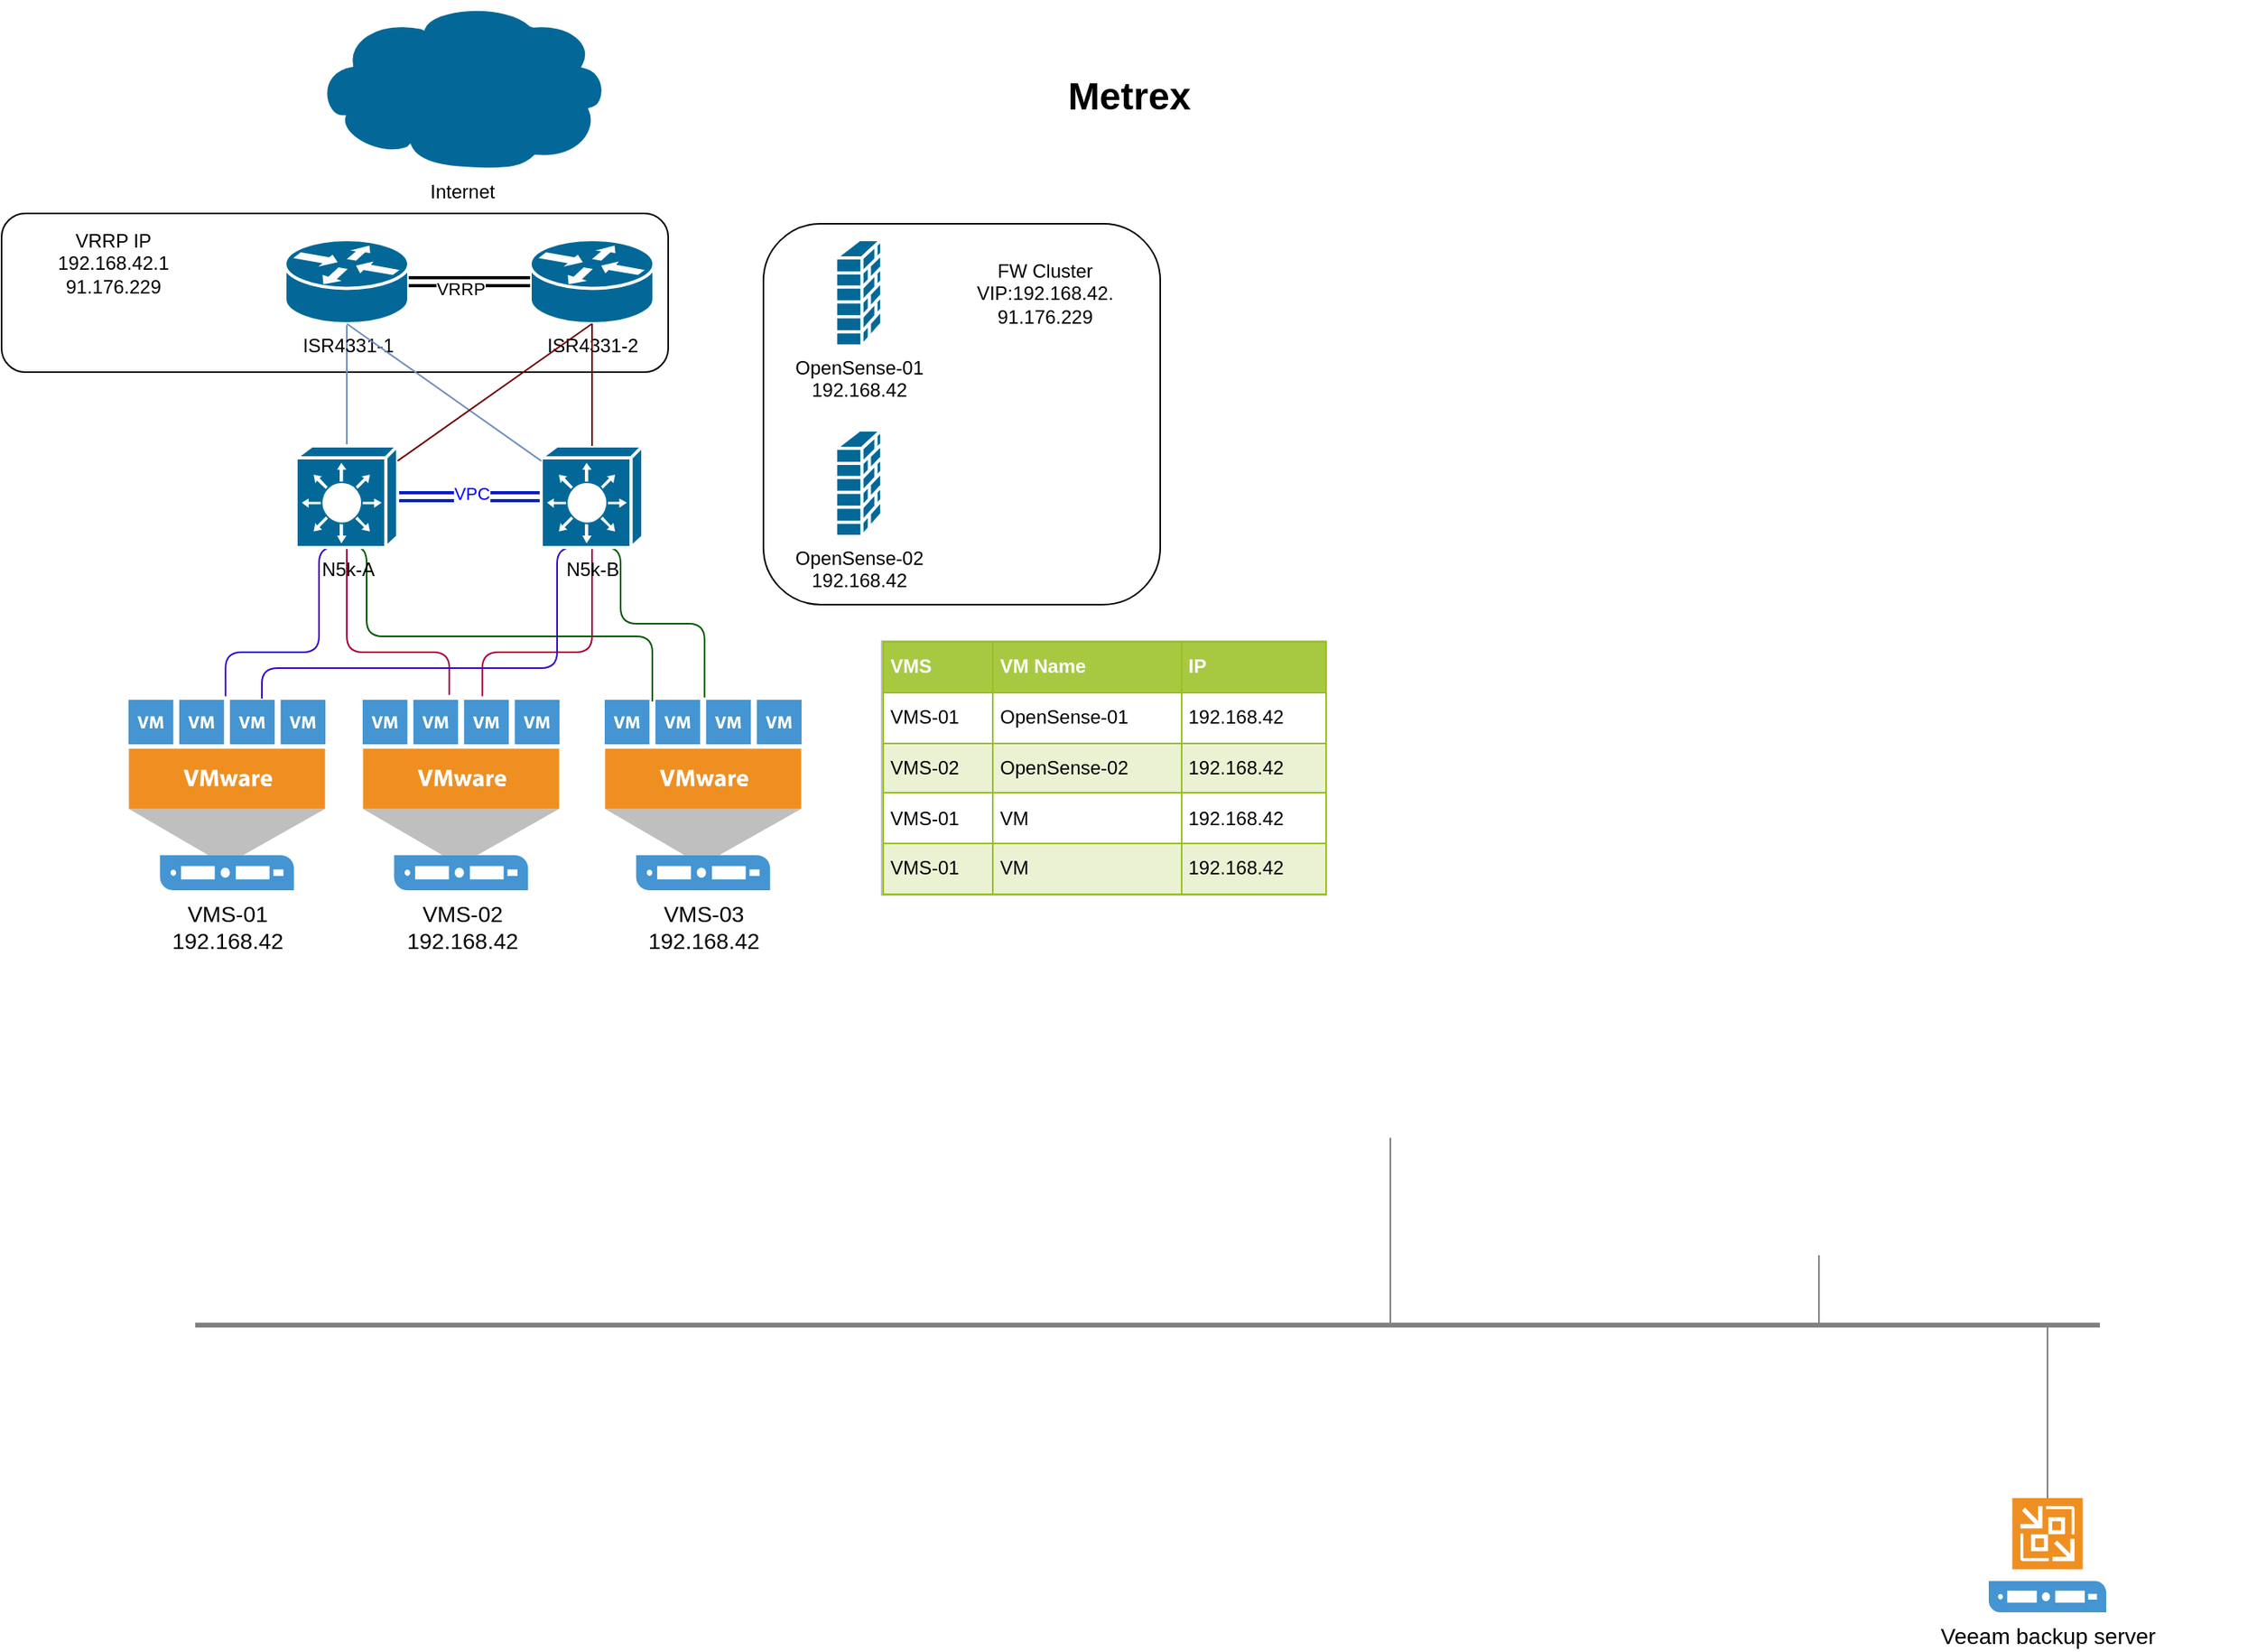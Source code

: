 <mxfile version="16.4.5" type="github">
  <diagram name="Page-1" id="197159a0-c6a4-9194-75a8-e4174976684c">
    <mxGraphModel dx="1113" dy="648" grid="1" gridSize="10" guides="1" tooltips="1" connect="1" arrows="1" fold="1" page="1" pageScale="1.5" pageWidth="1169" pageHeight="826" background="none" math="0" shadow="0">
      <root>
        <mxCell id="0" style=";html=1;" />
        <mxCell id="1" style=";html=1;" parent="0" />
        <mxCell id="-EyrNSprZyw8wpIVBh2r-33" value="" style="rounded=1;whiteSpace=wrap;html=1;align=left;" vertex="1" parent="1">
          <mxGeometry x="160" y="153.5" width="420" height="100" as="geometry" />
        </mxCell>
        <mxCell id="-EyrNSprZyw8wpIVBh2r-31" value="" style="rounded=1;whiteSpace=wrap;html=1;" vertex="1" parent="1">
          <mxGeometry x="640" y="160" width="250" height="240" as="geometry" />
        </mxCell>
        <mxCell id="1257a543d1cacc4b-5" value="VMS-02&lt;br&gt;192.168.42" style="shadow=0;dashed=0;html=1;strokeColor=none;fillColor=#4495D1;labelPosition=center;verticalLabelPosition=bottom;verticalAlign=top;shape=mxgraph.veeam.2d.vmware_host;fontSize=14;" parent="1" vertex="1">
          <mxGeometry x="387.5" y="460" width="124" height="120" as="geometry" />
        </mxCell>
        <mxCell id="1257a543d1cacc4b-34" style="edgeStyle=orthogonalEdgeStyle;rounded=0;html=1;startSize=10;endSize=10;jettySize=auto;orthogonalLoop=1;fontSize=14;endArrow=none;endFill=0;strokeColor=#808080;" parent="1" source="1257a543d1cacc4b-29" edge="1">
          <mxGeometry relative="1" as="geometry">
            <Array as="points">
              <mxPoint x="1449" y="853" />
              <mxPoint x="1305" y="853" />
            </Array>
            <mxPoint x="1305" y="810" as="targetPoint" />
          </mxGeometry>
        </mxCell>
        <mxCell id="1257a543d1cacc4b-35" style="edgeStyle=orthogonalEdgeStyle;rounded=0;html=1;startSize=10;endSize=10;jettySize=auto;orthogonalLoop=1;fontSize=14;endArrow=none;endFill=0;strokeColor=#808080;" parent="1" source="1257a543d1cacc4b-29" edge="1">
          <mxGeometry relative="1" as="geometry">
            <Array as="points">
              <mxPoint x="1449" y="853" />
              <mxPoint x="1035" y="853" />
            </Array>
            <mxPoint x="1035" y="736.0" as="targetPoint" />
          </mxGeometry>
        </mxCell>
        <mxCell id="1257a543d1cacc4b-29" value="Veeam backup server" style="shadow=0;dashed=0;html=1;strokeColor=none;fillColor=#4495D1;labelPosition=center;verticalLabelPosition=bottom;verticalAlign=top;shape=mxgraph.veeam.2d.veeam_backup_and_replication_server;fontSize=14;" parent="1" vertex="1">
          <mxGeometry x="1412.0" y="963" width="74" height="72" as="geometry" />
        </mxCell>
        <mxCell id="1257a543d1cacc4b-50" value="" style="line;strokeWidth=3;html=1;fillColor=none;gradientColor=none;fontSize=14;strokeColor=#808080;" parent="1" vertex="1">
          <mxGeometry x="282" y="849" width="1200" height="10" as="geometry" />
        </mxCell>
        <mxCell id="1257a543d1cacc4b-51" style="edgeStyle=orthogonalEdgeStyle;rounded=0;html=1;startSize=10;endSize=10;jettySize=auto;orthogonalLoop=1;fontSize=14;endArrow=none;endFill=0;strokeColor=#808080;" parent="1" source="1257a543d1cacc4b-29" target="1257a543d1cacc4b-50" edge="1">
          <mxGeometry relative="1" as="geometry">
            <mxPoint x="516.353" y="963" as="targetPoint" />
            <mxPoint x="1449.294" y="963" as="sourcePoint" />
            <Array as="points">
              <mxPoint x="1449" y="853" />
            </Array>
          </mxGeometry>
        </mxCell>
        <mxCell id="1257a543d1cacc4b-52" value="Metrex" style="text;strokeColor=none;fillColor=none;html=1;fontSize=24;fontStyle=1;verticalAlign=middle;align=center;" parent="1" vertex="1">
          <mxGeometry x="160" y="60" width="1420" height="40" as="geometry" />
        </mxCell>
        <mxCell id="-EyrNSprZyw8wpIVBh2r-13" style="edgeStyle=none;rounded=1;orthogonalLoop=1;jettySize=auto;html=1;exitX=0.5;exitY=1;exitDx=0;exitDy=0;exitPerimeter=0;endArrow=none;endFill=0;fillColor=#dae8fc;strokeColor=#6c8ebf;" edge="1" parent="1" source="-EyrNSprZyw8wpIVBh2r-1" target="-EyrNSprZyw8wpIVBh2r-7">
          <mxGeometry relative="1" as="geometry" />
        </mxCell>
        <mxCell id="-EyrNSprZyw8wpIVBh2r-1" value="ISR4331-1" style="shape=mxgraph.cisco.routers.router;sketch=0;html=1;pointerEvents=1;dashed=0;fillColor=#036897;strokeColor=#ffffff;strokeWidth=2;verticalLabelPosition=bottom;verticalAlign=top;align=center;outlineConnect=0;" vertex="1" parent="1">
          <mxGeometry x="338.5" y="170" width="78" height="53" as="geometry" />
        </mxCell>
        <mxCell id="-EyrNSprZyw8wpIVBh2r-4" value="ISR4331-2" style="shape=mxgraph.cisco.routers.router;sketch=0;html=1;pointerEvents=1;dashed=0;fillColor=#036897;strokeColor=#ffffff;strokeWidth=2;verticalLabelPosition=bottom;verticalAlign=top;align=center;outlineConnect=0;" vertex="1" parent="1">
          <mxGeometry x="493" y="170" width="78" height="53" as="geometry" />
        </mxCell>
        <mxCell id="-EyrNSprZyw8wpIVBh2r-12" style="edgeStyle=none;rounded=0;orthogonalLoop=1;jettySize=auto;html=1;exitX=1;exitY=0.5;exitDx=0;exitDy=0;exitPerimeter=0;shape=link;strokeWidth=2;fillColor=#0050ef;strokeColor=#001DBC;fontColor=#0000FF;" edge="1" parent="1" source="-EyrNSprZyw8wpIVBh2r-7" target="-EyrNSprZyw8wpIVBh2r-8">
          <mxGeometry relative="1" as="geometry" />
        </mxCell>
        <mxCell id="-EyrNSprZyw8wpIVBh2r-16" value="&lt;font color=&quot;#0000ff&quot;&gt;VPC&lt;/font&gt;" style="edgeLabel;html=1;align=center;verticalAlign=middle;resizable=0;points=[];" vertex="1" connectable="0" parent="-EyrNSprZyw8wpIVBh2r-12">
          <mxGeometry x="0.005" y="2" relative="1" as="geometry">
            <mxPoint x="1" as="offset" />
          </mxGeometry>
        </mxCell>
        <mxCell id="-EyrNSprZyw8wpIVBh2r-22" style="edgeStyle=orthogonalEdgeStyle;rounded=1;orthogonalLoop=1;jettySize=auto;html=1;exitX=0.5;exitY=1;exitDx=0;exitDy=0;exitPerimeter=0;entryX=0.493;entryY=-0.019;entryDx=0;entryDy=0;entryPerimeter=0;endArrow=none;endFill=0;fillColor=#6a00ff;strokeColor=#3700CC;" edge="1" parent="1" source="-EyrNSprZyw8wpIVBh2r-7" target="-EyrNSprZyw8wpIVBh2r-9">
          <mxGeometry relative="1" as="geometry">
            <Array as="points">
              <mxPoint x="360" y="364" />
              <mxPoint x="360" y="430" />
              <mxPoint x="301" y="430" />
            </Array>
          </mxGeometry>
        </mxCell>
        <mxCell id="-EyrNSprZyw8wpIVBh2r-24" style="edgeStyle=orthogonalEdgeStyle;rounded=1;orthogonalLoop=1;jettySize=auto;html=1;exitX=0.5;exitY=1;exitDx=0;exitDy=0;exitPerimeter=0;entryX=0.44;entryY=-0.026;entryDx=0;entryDy=0;entryPerimeter=0;endArrow=none;endFill=0;fillColor=#d80073;strokeColor=#A50040;" edge="1" parent="1" source="-EyrNSprZyw8wpIVBh2r-7" target="1257a543d1cacc4b-5">
          <mxGeometry relative="1" as="geometry">
            <Array as="points">
              <mxPoint x="378" y="430" />
              <mxPoint x="442" y="430" />
            </Array>
          </mxGeometry>
        </mxCell>
        <mxCell id="-EyrNSprZyw8wpIVBh2r-26" style="edgeStyle=orthogonalEdgeStyle;rounded=1;orthogonalLoop=1;jettySize=auto;html=1;exitX=0.5;exitY=1;exitDx=0;exitDy=0;exitPerimeter=0;entryX=0.245;entryY=0.008;entryDx=0;entryDy=0;entryPerimeter=0;endArrow=none;endFill=0;fillColor=#008a00;strokeColor=#005700;" edge="1" parent="1" source="-EyrNSprZyw8wpIVBh2r-7" target="-EyrNSprZyw8wpIVBh2r-10">
          <mxGeometry relative="1" as="geometry">
            <Array as="points">
              <mxPoint x="390" y="364" />
              <mxPoint x="390" y="420" />
              <mxPoint x="570" y="420" />
              <mxPoint x="570" y="461" />
            </Array>
          </mxGeometry>
        </mxCell>
        <mxCell id="-EyrNSprZyw8wpIVBh2r-7" value="N5k-A" style="shape=mxgraph.cisco.switches.layer_3_switch;sketch=0;html=1;pointerEvents=1;dashed=0;fillColor=#036897;strokeColor=#ffffff;strokeWidth=2;verticalLabelPosition=bottom;verticalAlign=top;align=center;outlineConnect=0;" vertex="1" parent="1">
          <mxGeometry x="345.5" y="300" width="64" height="64" as="geometry" />
        </mxCell>
        <mxCell id="-EyrNSprZyw8wpIVBh2r-23" style="edgeStyle=orthogonalEdgeStyle;rounded=1;orthogonalLoop=1;jettySize=auto;html=1;exitX=0.5;exitY=1;exitDx=0;exitDy=0;exitPerimeter=0;entryX=0.507;entryY=-0.012;entryDx=0;entryDy=0;entryPerimeter=0;endArrow=none;endFill=0;fillColor=#008a00;strokeColor=#005700;" edge="1" parent="1" source="-EyrNSprZyw8wpIVBh2r-8" target="-EyrNSprZyw8wpIVBh2r-10">
          <mxGeometry relative="1" as="geometry">
            <Array as="points">
              <mxPoint x="550" y="364" />
              <mxPoint x="550" y="412" />
              <mxPoint x="603" y="412" />
            </Array>
          </mxGeometry>
        </mxCell>
        <mxCell id="-EyrNSprZyw8wpIVBh2r-25" style="edgeStyle=orthogonalEdgeStyle;rounded=1;orthogonalLoop=1;jettySize=auto;html=1;exitX=0.5;exitY=1;exitDx=0;exitDy=0;exitPerimeter=0;entryX=0.608;entryY=-0.019;entryDx=0;entryDy=0;entryPerimeter=0;endArrow=none;endFill=0;fillColor=#d80073;strokeColor=#A50040;" edge="1" parent="1" source="-EyrNSprZyw8wpIVBh2r-8" target="1257a543d1cacc4b-5">
          <mxGeometry relative="1" as="geometry">
            <Array as="points">
              <mxPoint x="532" y="430" />
              <mxPoint x="463" y="430" />
            </Array>
          </mxGeometry>
        </mxCell>
        <mxCell id="-EyrNSprZyw8wpIVBh2r-27" style="edgeStyle=orthogonalEdgeStyle;rounded=1;orthogonalLoop=1;jettySize=auto;html=1;exitX=0.5;exitY=1;exitDx=0;exitDy=0;exitPerimeter=0;entryX=0.675;entryY=-0.006;entryDx=0;entryDy=0;entryPerimeter=0;endArrow=none;endFill=0;fillColor=#6a00ff;strokeColor=#3700CC;" edge="1" parent="1" source="-EyrNSprZyw8wpIVBh2r-8" target="-EyrNSprZyw8wpIVBh2r-9">
          <mxGeometry relative="1" as="geometry">
            <Array as="points">
              <mxPoint x="510" y="364" />
              <mxPoint x="510" y="440" />
              <mxPoint x="324" y="440" />
              <mxPoint x="324" y="459" />
            </Array>
          </mxGeometry>
        </mxCell>
        <mxCell id="-EyrNSprZyw8wpIVBh2r-8" value="N5k-B" style="shape=mxgraph.cisco.switches.layer_3_switch;sketch=0;html=1;pointerEvents=1;dashed=0;fillColor=#036897;strokeColor=#ffffff;strokeWidth=2;verticalLabelPosition=bottom;verticalAlign=top;align=center;outlineConnect=0;" vertex="1" parent="1">
          <mxGeometry x="500" y="300" width="64" height="64" as="geometry" />
        </mxCell>
        <mxCell id="-EyrNSprZyw8wpIVBh2r-9" value="VMS-01&lt;br&gt;192.168.42" style="shadow=0;dashed=0;html=1;strokeColor=none;fillColor=#4495D1;labelPosition=center;verticalLabelPosition=bottom;verticalAlign=top;shape=mxgraph.veeam.2d.vmware_host;fontSize=14;" vertex="1" parent="1">
          <mxGeometry x="240" y="460" width="124" height="120" as="geometry" />
        </mxCell>
        <mxCell id="-EyrNSprZyw8wpIVBh2r-10" value="VMS-03&lt;br&gt;192.168.42" style="shadow=0;dashed=0;html=1;strokeColor=none;fillColor=#4495D1;labelPosition=center;verticalLabelPosition=bottom;verticalAlign=top;shape=mxgraph.veeam.2d.vmware_host;fontSize=14;" vertex="1" parent="1">
          <mxGeometry x="540" y="460" width="124" height="120" as="geometry" />
        </mxCell>
        <mxCell id="-EyrNSprZyw8wpIVBh2r-14" style="edgeStyle=none;rounded=0;orthogonalLoop=1;jettySize=auto;html=1;shape=link;exitX=1;exitY=0.5;exitDx=0;exitDy=0;exitPerimeter=0;entryX=0;entryY=0.5;entryDx=0;entryDy=0;entryPerimeter=0;strokeWidth=2;" edge="1" parent="1" source="-EyrNSprZyw8wpIVBh2r-1" target="-EyrNSprZyw8wpIVBh2r-4">
          <mxGeometry relative="1" as="geometry">
            <mxPoint x="440" y="176" as="sourcePoint" />
            <mxPoint x="480" y="176" as="targetPoint" />
          </mxGeometry>
        </mxCell>
        <mxCell id="-EyrNSprZyw8wpIVBh2r-15" value="VRRP" style="edgeLabel;html=1;align=center;verticalAlign=middle;resizable=0;points=[];" vertex="1" connectable="0" parent="-EyrNSprZyw8wpIVBh2r-14">
          <mxGeometry x="-0.15" y="-4" relative="1" as="geometry">
            <mxPoint as="offset" />
          </mxGeometry>
        </mxCell>
        <mxCell id="-EyrNSprZyw8wpIVBh2r-17" style="edgeStyle=none;rounded=1;orthogonalLoop=1;jettySize=auto;html=1;exitX=0.5;exitY=1;exitDx=0;exitDy=0;exitPerimeter=0;endArrow=none;endFill=0;fillColor=#dae8fc;strokeColor=#6c8ebf;" edge="1" parent="1" source="-EyrNSprZyw8wpIVBh2r-1" target="-EyrNSprZyw8wpIVBh2r-8">
          <mxGeometry relative="1" as="geometry">
            <mxPoint x="413" y="213" as="sourcePoint" />
            <mxPoint x="393.826" y="310" as="targetPoint" />
          </mxGeometry>
        </mxCell>
        <mxCell id="-EyrNSprZyw8wpIVBh2r-19" style="edgeStyle=none;rounded=1;orthogonalLoop=1;jettySize=auto;html=1;endArrow=none;endFill=0;fillColor=#a20025;strokeColor=#6F0000;exitX=0.5;exitY=1;exitDx=0;exitDy=0;exitPerimeter=0;" edge="1" parent="1" source="-EyrNSprZyw8wpIVBh2r-4" target="-EyrNSprZyw8wpIVBh2r-8">
          <mxGeometry relative="1" as="geometry">
            <mxPoint x="387.5" y="213" as="sourcePoint" />
            <mxPoint x="542" y="310" as="targetPoint" />
          </mxGeometry>
        </mxCell>
        <mxCell id="-EyrNSprZyw8wpIVBh2r-20" style="edgeStyle=none;rounded=1;orthogonalLoop=1;jettySize=auto;html=1;endArrow=none;endFill=0;fillColor=#a20025;strokeColor=#6F0000;entryX=0.5;entryY=1;entryDx=0;entryDy=0;entryPerimeter=0;" edge="1" parent="1" source="-EyrNSprZyw8wpIVBh2r-7" target="-EyrNSprZyw8wpIVBh2r-4">
          <mxGeometry relative="1" as="geometry">
            <mxPoint x="397.5" y="223" as="sourcePoint" />
            <mxPoint x="530" y="200" as="targetPoint" />
          </mxGeometry>
        </mxCell>
        <mxCell id="-EyrNSprZyw8wpIVBh2r-21" value="Internet" style="shape=mxgraph.cisco.storage.cloud;sketch=0;html=1;pointerEvents=1;dashed=0;fillColor=#036897;strokeColor=#ffffff;strokeWidth=2;verticalLabelPosition=bottom;verticalAlign=top;align=center;outlineConnect=0;" vertex="1" parent="1">
          <mxGeometry x="356.5" y="20" width="186" height="106" as="geometry" />
        </mxCell>
        <mxCell id="-EyrNSprZyw8wpIVBh2r-28" value="OpenSense-01&lt;br&gt;192.168.42" style="shape=mxgraph.cisco.security.firewall;sketch=0;html=1;pointerEvents=1;dashed=0;fillColor=#036897;strokeColor=#ffffff;strokeWidth=2;verticalLabelPosition=bottom;verticalAlign=top;align=center;outlineConnect=0;" vertex="1" parent="1">
          <mxGeometry x="685.5" y="170" width="29" height="67" as="geometry" />
        </mxCell>
        <mxCell id="-EyrNSprZyw8wpIVBh2r-29" value="OpenSense-02&lt;br&gt;192.168.42" style="shape=mxgraph.cisco.security.firewall;sketch=0;html=1;pointerEvents=1;dashed=0;fillColor=#036897;strokeColor=#ffffff;strokeWidth=2;verticalLabelPosition=bottom;verticalAlign=top;align=center;outlineConnect=0;" vertex="1" parent="1">
          <mxGeometry x="685.5" y="290" width="29" height="67" as="geometry" />
        </mxCell>
        <mxCell id="-EyrNSprZyw8wpIVBh2r-30" value="&lt;table border=&quot;1&quot; width=&quot;100%&quot; cellpadding=&quot;4&quot; style=&quot;width: 100% ; height: 100% ; border-collapse: collapse&quot;&gt;&lt;tbody&gt;&lt;tr style=&quot;background-color: #a7c942 ; color: #ffffff ; border: 1px solid #98bf21&quot;&gt;&lt;th align=&quot;left&quot;&gt;VMS&lt;/th&gt;&lt;th align=&quot;left&quot;&gt;VM Name&lt;/th&gt;&lt;th align=&quot;left&quot;&gt;IP&lt;/th&gt;&lt;/tr&gt;&lt;tr style=&quot;border: 1px solid #98bf21&quot;&gt;&lt;td&gt;VMS-01&lt;/td&gt;&lt;td&gt;OpenSense-01&lt;/td&gt;&lt;td&gt;192.168.42&lt;/td&gt;&lt;/tr&gt;&lt;tr style=&quot;background-color: #eaf2d3 ; border: 1px solid #98bf21&quot;&gt;&lt;td&gt;VMS-02&lt;/td&gt;&lt;td&gt;OpenSense-02&lt;/td&gt;&lt;td&gt;192.168.42&lt;/td&gt;&lt;/tr&gt;&lt;tr style=&quot;border: 1px solid #98bf21&quot;&gt;&lt;td&gt;VMS-01&lt;/td&gt;&lt;td&gt;VM&lt;/td&gt;&lt;td&gt;192.168.42&lt;/td&gt;&lt;/tr&gt;&lt;tr style=&quot;background-color: #eaf2d3 ; border: 1px solid #98bf21&quot;&gt;&lt;td&gt;VMS-01&lt;/td&gt;&lt;td&gt;VM&lt;/td&gt;&lt;td&gt;192.168.42&lt;/td&gt;&lt;/tr&gt;&lt;/tbody&gt;&lt;/table&gt;" style="text;html=1;strokeColor=#c0c0c0;fillColor=#ffffff;overflow=fill;rounded=0;" vertex="1" parent="1">
          <mxGeometry x="714.5" y="423" width="280" height="160" as="geometry" />
        </mxCell>
        <mxCell id="-EyrNSprZyw8wpIVBh2r-32" value="FW Cluster&lt;br&gt;VIP:192.168.42.&lt;br&gt;91.176.229" style="text;html=1;align=center;verticalAlign=middle;resizable=0;points=[];autosize=1;strokeColor=none;fillColor=none;" vertex="1" parent="1">
          <mxGeometry x="767" y="178.5" width="100" height="50" as="geometry" />
        </mxCell>
        <mxCell id="-EyrNSprZyw8wpIVBh2r-34" value="VRRP IP&lt;br&gt;192.168.42.1&lt;br&gt;91.176.229" style="text;html=1;align=center;verticalAlign=middle;resizable=0;points=[];autosize=1;strokeColor=none;fillColor=none;" vertex="1" parent="1">
          <mxGeometry x="185" y="160" width="90" height="50" as="geometry" />
        </mxCell>
      </root>
    </mxGraphModel>
  </diagram>
</mxfile>
